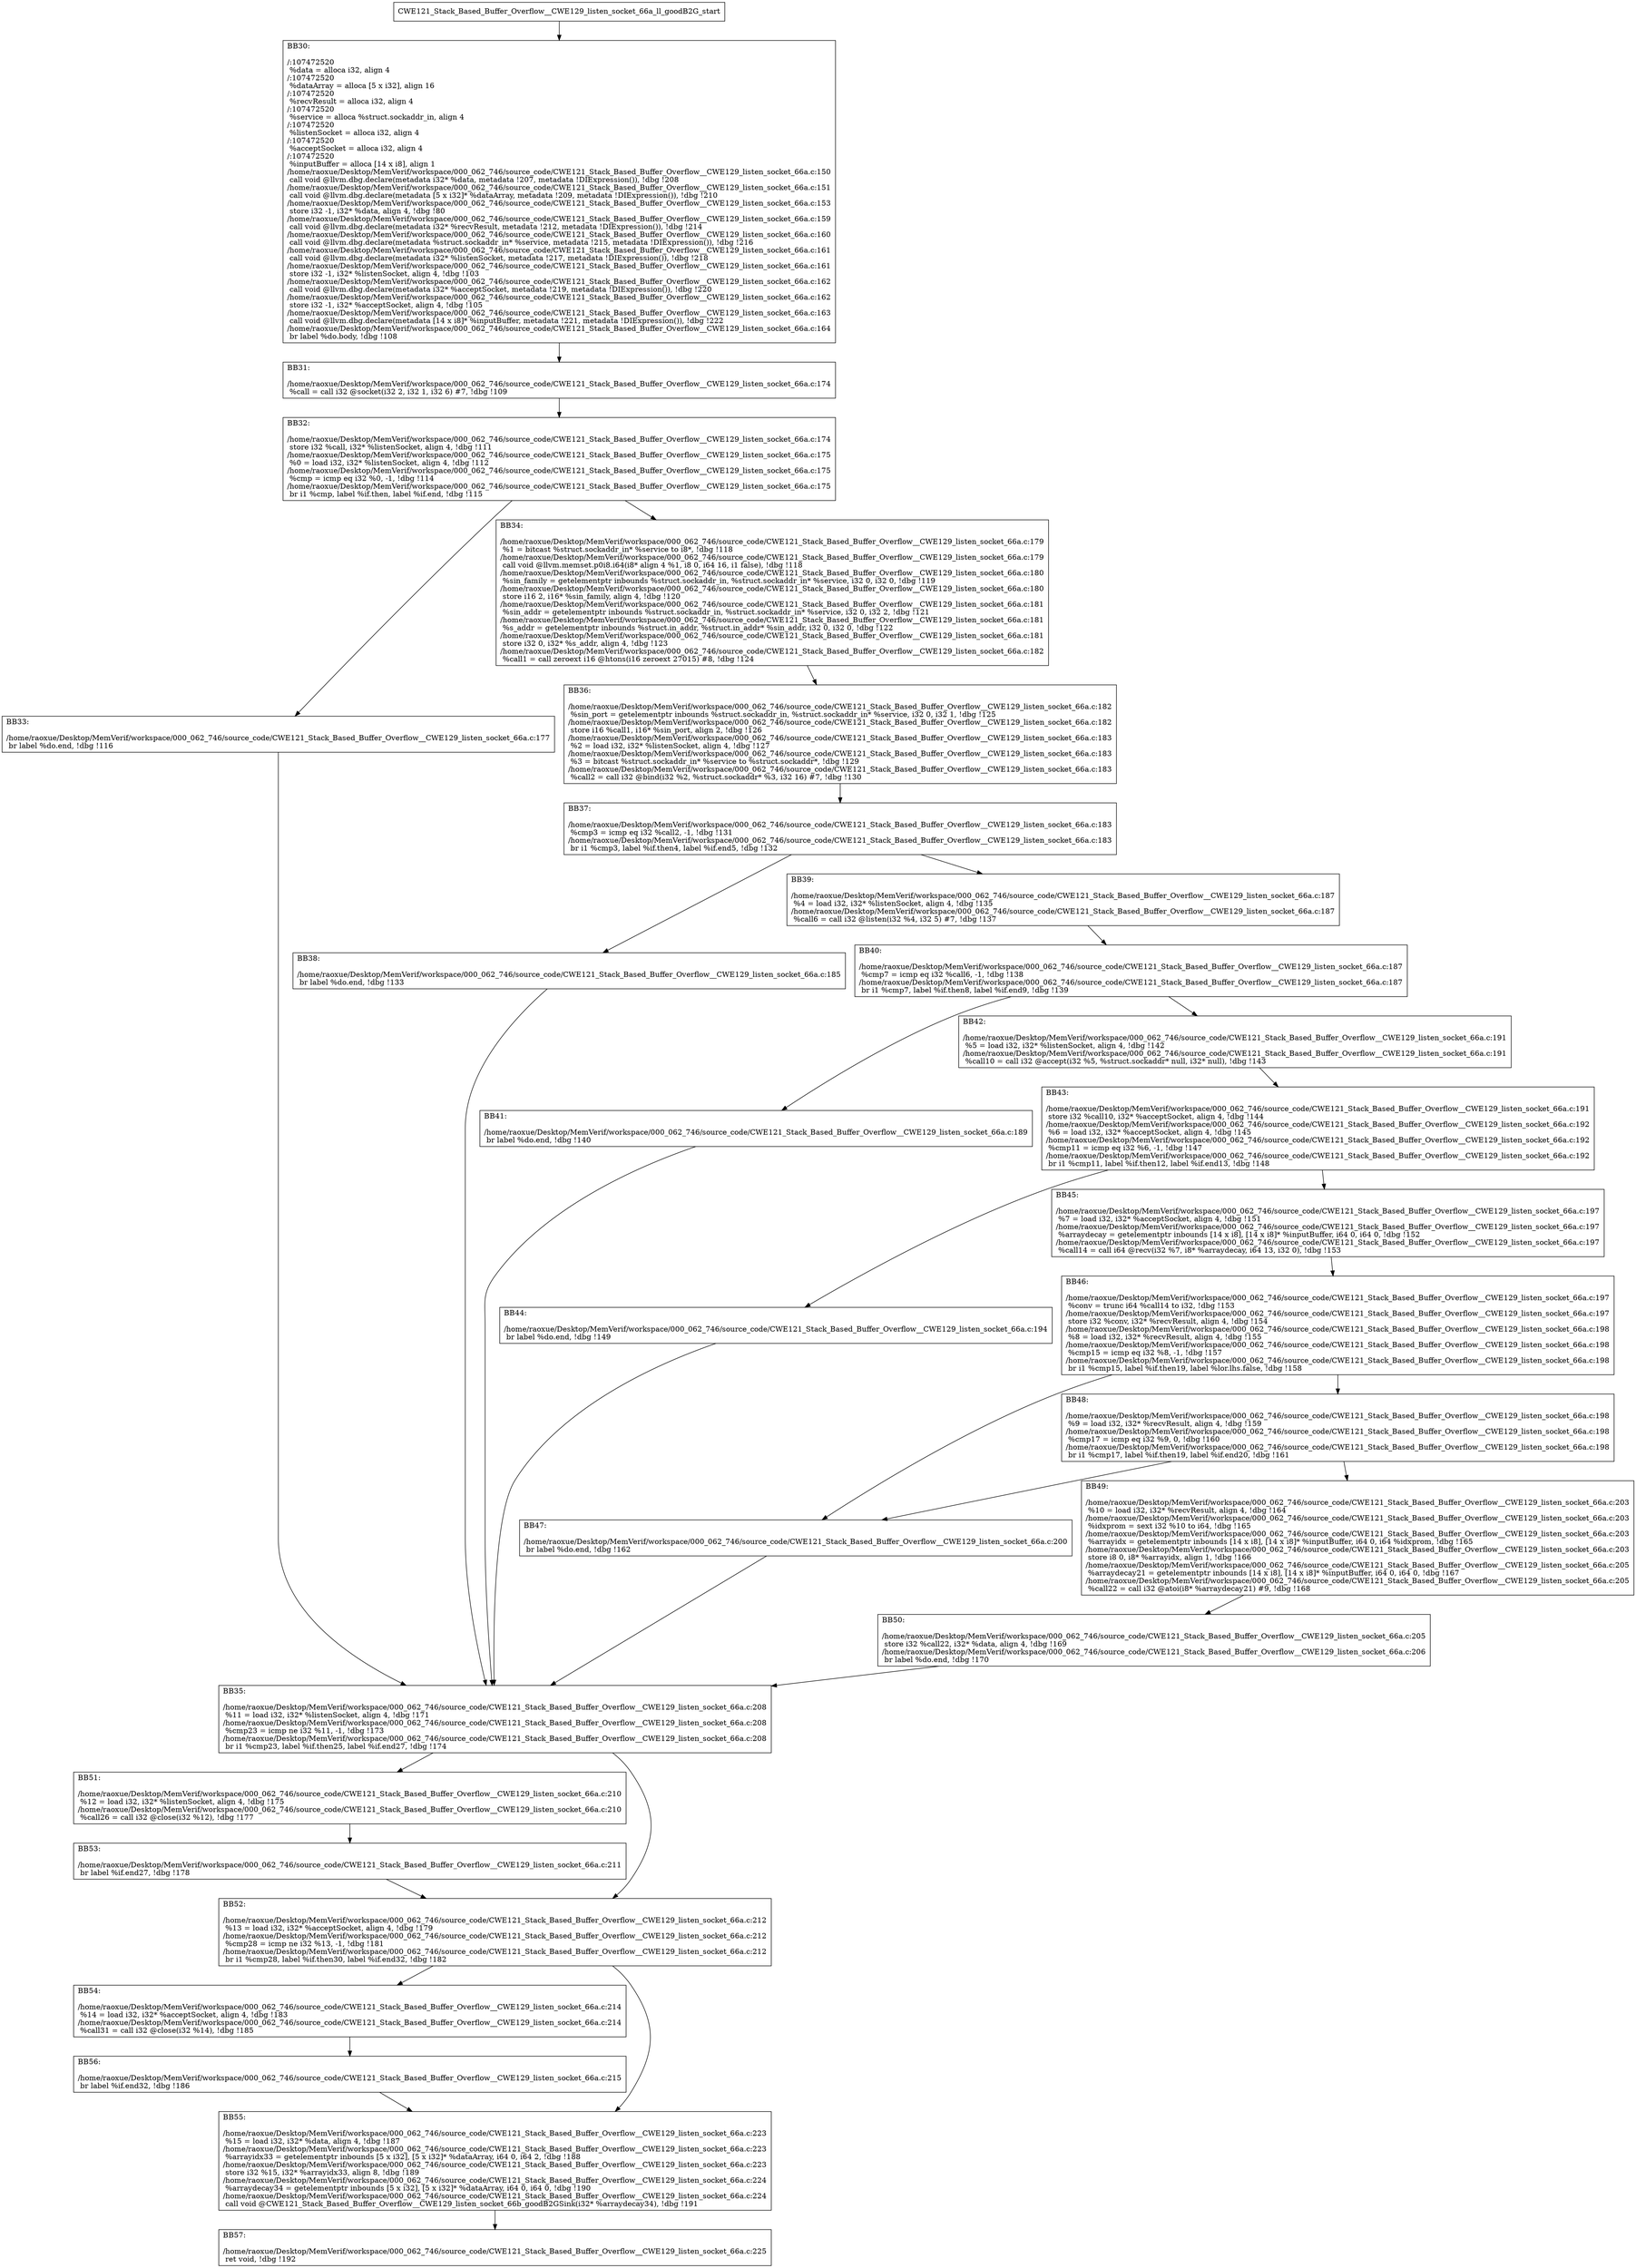 digraph "CFG for'CWE121_Stack_Based_Buffer_Overflow__CWE129_listen_socket_66a_ll_goodB2G' function" {
	BBCWE121_Stack_Based_Buffer_Overflow__CWE129_listen_socket_66a_ll_goodB2G_start[shape=record,label="{CWE121_Stack_Based_Buffer_Overflow__CWE129_listen_socket_66a_ll_goodB2G_start}"];
	BBCWE121_Stack_Based_Buffer_Overflow__CWE129_listen_socket_66a_ll_goodB2G_start-> CWE121_Stack_Based_Buffer_Overflow__CWE129_listen_socket_66a_ll_goodB2GBB30;
	CWE121_Stack_Based_Buffer_Overflow__CWE129_listen_socket_66a_ll_goodB2GBB30 [shape=record, label="{BB30:\l\l/:107472520\l
  %data = alloca i32, align 4\l
/:107472520\l
  %dataArray = alloca [5 x i32], align 16\l
/:107472520\l
  %recvResult = alloca i32, align 4\l
/:107472520\l
  %service = alloca %struct.sockaddr_in, align 4\l
/:107472520\l
  %listenSocket = alloca i32, align 4\l
/:107472520\l
  %acceptSocket = alloca i32, align 4\l
/:107472520\l
  %inputBuffer = alloca [14 x i8], align 1\l
/home/raoxue/Desktop/MemVerif/workspace/000_062_746/source_code/CWE121_Stack_Based_Buffer_Overflow__CWE129_listen_socket_66a.c:150\l
  call void @llvm.dbg.declare(metadata i32* %data, metadata !207, metadata !DIExpression()), !dbg !208\l
/home/raoxue/Desktop/MemVerif/workspace/000_062_746/source_code/CWE121_Stack_Based_Buffer_Overflow__CWE129_listen_socket_66a.c:151\l
  call void @llvm.dbg.declare(metadata [5 x i32]* %dataArray, metadata !209, metadata !DIExpression()), !dbg !210\l
/home/raoxue/Desktop/MemVerif/workspace/000_062_746/source_code/CWE121_Stack_Based_Buffer_Overflow__CWE129_listen_socket_66a.c:153\l
  store i32 -1, i32* %data, align 4, !dbg !80\l
/home/raoxue/Desktop/MemVerif/workspace/000_062_746/source_code/CWE121_Stack_Based_Buffer_Overflow__CWE129_listen_socket_66a.c:159\l
  call void @llvm.dbg.declare(metadata i32* %recvResult, metadata !212, metadata !DIExpression()), !dbg !214\l
/home/raoxue/Desktop/MemVerif/workspace/000_062_746/source_code/CWE121_Stack_Based_Buffer_Overflow__CWE129_listen_socket_66a.c:160\l
  call void @llvm.dbg.declare(metadata %struct.sockaddr_in* %service, metadata !215, metadata !DIExpression()), !dbg !216\l
/home/raoxue/Desktop/MemVerif/workspace/000_062_746/source_code/CWE121_Stack_Based_Buffer_Overflow__CWE129_listen_socket_66a.c:161\l
  call void @llvm.dbg.declare(metadata i32* %listenSocket, metadata !217, metadata !DIExpression()), !dbg !218\l
/home/raoxue/Desktop/MemVerif/workspace/000_062_746/source_code/CWE121_Stack_Based_Buffer_Overflow__CWE129_listen_socket_66a.c:161\l
  store i32 -1, i32* %listenSocket, align 4, !dbg !103\l
/home/raoxue/Desktop/MemVerif/workspace/000_062_746/source_code/CWE121_Stack_Based_Buffer_Overflow__CWE129_listen_socket_66a.c:162\l
  call void @llvm.dbg.declare(metadata i32* %acceptSocket, metadata !219, metadata !DIExpression()), !dbg !220\l
/home/raoxue/Desktop/MemVerif/workspace/000_062_746/source_code/CWE121_Stack_Based_Buffer_Overflow__CWE129_listen_socket_66a.c:162\l
  store i32 -1, i32* %acceptSocket, align 4, !dbg !105\l
/home/raoxue/Desktop/MemVerif/workspace/000_062_746/source_code/CWE121_Stack_Based_Buffer_Overflow__CWE129_listen_socket_66a.c:163\l
  call void @llvm.dbg.declare(metadata [14 x i8]* %inputBuffer, metadata !221, metadata !DIExpression()), !dbg !222\l
/home/raoxue/Desktop/MemVerif/workspace/000_062_746/source_code/CWE121_Stack_Based_Buffer_Overflow__CWE129_listen_socket_66a.c:164\l
  br label %do.body, !dbg !108\l
}"];
	CWE121_Stack_Based_Buffer_Overflow__CWE129_listen_socket_66a_ll_goodB2GBB30-> CWE121_Stack_Based_Buffer_Overflow__CWE129_listen_socket_66a_ll_goodB2GBB31;
	CWE121_Stack_Based_Buffer_Overflow__CWE129_listen_socket_66a_ll_goodB2GBB31 [shape=record, label="{BB31:\l\l/home/raoxue/Desktop/MemVerif/workspace/000_062_746/source_code/CWE121_Stack_Based_Buffer_Overflow__CWE129_listen_socket_66a.c:174\l
  %call = call i32 @socket(i32 2, i32 1, i32 6) #7, !dbg !109\l
}"];
	CWE121_Stack_Based_Buffer_Overflow__CWE129_listen_socket_66a_ll_goodB2GBB31-> CWE121_Stack_Based_Buffer_Overflow__CWE129_listen_socket_66a_ll_goodB2GBB32;
	CWE121_Stack_Based_Buffer_Overflow__CWE129_listen_socket_66a_ll_goodB2GBB32 [shape=record, label="{BB32:\l\l/home/raoxue/Desktop/MemVerif/workspace/000_062_746/source_code/CWE121_Stack_Based_Buffer_Overflow__CWE129_listen_socket_66a.c:174\l
  store i32 %call, i32* %listenSocket, align 4, !dbg !111\l
/home/raoxue/Desktop/MemVerif/workspace/000_062_746/source_code/CWE121_Stack_Based_Buffer_Overflow__CWE129_listen_socket_66a.c:175\l
  %0 = load i32, i32* %listenSocket, align 4, !dbg !112\l
/home/raoxue/Desktop/MemVerif/workspace/000_062_746/source_code/CWE121_Stack_Based_Buffer_Overflow__CWE129_listen_socket_66a.c:175\l
  %cmp = icmp eq i32 %0, -1, !dbg !114\l
/home/raoxue/Desktop/MemVerif/workspace/000_062_746/source_code/CWE121_Stack_Based_Buffer_Overflow__CWE129_listen_socket_66a.c:175\l
  br i1 %cmp, label %if.then, label %if.end, !dbg !115\l
}"];
	CWE121_Stack_Based_Buffer_Overflow__CWE129_listen_socket_66a_ll_goodB2GBB32-> CWE121_Stack_Based_Buffer_Overflow__CWE129_listen_socket_66a_ll_goodB2GBB33;
	CWE121_Stack_Based_Buffer_Overflow__CWE129_listen_socket_66a_ll_goodB2GBB32-> CWE121_Stack_Based_Buffer_Overflow__CWE129_listen_socket_66a_ll_goodB2GBB34;
	CWE121_Stack_Based_Buffer_Overflow__CWE129_listen_socket_66a_ll_goodB2GBB33 [shape=record, label="{BB33:\l\l/home/raoxue/Desktop/MemVerif/workspace/000_062_746/source_code/CWE121_Stack_Based_Buffer_Overflow__CWE129_listen_socket_66a.c:177\l
  br label %do.end, !dbg !116\l
}"];
	CWE121_Stack_Based_Buffer_Overflow__CWE129_listen_socket_66a_ll_goodB2GBB33-> CWE121_Stack_Based_Buffer_Overflow__CWE129_listen_socket_66a_ll_goodB2GBB35;
	CWE121_Stack_Based_Buffer_Overflow__CWE129_listen_socket_66a_ll_goodB2GBB34 [shape=record, label="{BB34:\l\l/home/raoxue/Desktop/MemVerif/workspace/000_062_746/source_code/CWE121_Stack_Based_Buffer_Overflow__CWE129_listen_socket_66a.c:179\l
  %1 = bitcast %struct.sockaddr_in* %service to i8*, !dbg !118\l
/home/raoxue/Desktop/MemVerif/workspace/000_062_746/source_code/CWE121_Stack_Based_Buffer_Overflow__CWE129_listen_socket_66a.c:179\l
  call void @llvm.memset.p0i8.i64(i8* align 4 %1, i8 0, i64 16, i1 false), !dbg !118\l
/home/raoxue/Desktop/MemVerif/workspace/000_062_746/source_code/CWE121_Stack_Based_Buffer_Overflow__CWE129_listen_socket_66a.c:180\l
  %sin_family = getelementptr inbounds %struct.sockaddr_in, %struct.sockaddr_in* %service, i32 0, i32 0, !dbg !119\l
/home/raoxue/Desktop/MemVerif/workspace/000_062_746/source_code/CWE121_Stack_Based_Buffer_Overflow__CWE129_listen_socket_66a.c:180\l
  store i16 2, i16* %sin_family, align 4, !dbg !120\l
/home/raoxue/Desktop/MemVerif/workspace/000_062_746/source_code/CWE121_Stack_Based_Buffer_Overflow__CWE129_listen_socket_66a.c:181\l
  %sin_addr = getelementptr inbounds %struct.sockaddr_in, %struct.sockaddr_in* %service, i32 0, i32 2, !dbg !121\l
/home/raoxue/Desktop/MemVerif/workspace/000_062_746/source_code/CWE121_Stack_Based_Buffer_Overflow__CWE129_listen_socket_66a.c:181\l
  %s_addr = getelementptr inbounds %struct.in_addr, %struct.in_addr* %sin_addr, i32 0, i32 0, !dbg !122\l
/home/raoxue/Desktop/MemVerif/workspace/000_062_746/source_code/CWE121_Stack_Based_Buffer_Overflow__CWE129_listen_socket_66a.c:181\l
  store i32 0, i32* %s_addr, align 4, !dbg !123\l
/home/raoxue/Desktop/MemVerif/workspace/000_062_746/source_code/CWE121_Stack_Based_Buffer_Overflow__CWE129_listen_socket_66a.c:182\l
  %call1 = call zeroext i16 @htons(i16 zeroext 27015) #8, !dbg !124\l
}"];
	CWE121_Stack_Based_Buffer_Overflow__CWE129_listen_socket_66a_ll_goodB2GBB34-> CWE121_Stack_Based_Buffer_Overflow__CWE129_listen_socket_66a_ll_goodB2GBB36;
	CWE121_Stack_Based_Buffer_Overflow__CWE129_listen_socket_66a_ll_goodB2GBB36 [shape=record, label="{BB36:\l\l/home/raoxue/Desktop/MemVerif/workspace/000_062_746/source_code/CWE121_Stack_Based_Buffer_Overflow__CWE129_listen_socket_66a.c:182\l
  %sin_port = getelementptr inbounds %struct.sockaddr_in, %struct.sockaddr_in* %service, i32 0, i32 1, !dbg !125\l
/home/raoxue/Desktop/MemVerif/workspace/000_062_746/source_code/CWE121_Stack_Based_Buffer_Overflow__CWE129_listen_socket_66a.c:182\l
  store i16 %call1, i16* %sin_port, align 2, !dbg !126\l
/home/raoxue/Desktop/MemVerif/workspace/000_062_746/source_code/CWE121_Stack_Based_Buffer_Overflow__CWE129_listen_socket_66a.c:183\l
  %2 = load i32, i32* %listenSocket, align 4, !dbg !127\l
/home/raoxue/Desktop/MemVerif/workspace/000_062_746/source_code/CWE121_Stack_Based_Buffer_Overflow__CWE129_listen_socket_66a.c:183\l
  %3 = bitcast %struct.sockaddr_in* %service to %struct.sockaddr*, !dbg !129\l
/home/raoxue/Desktop/MemVerif/workspace/000_062_746/source_code/CWE121_Stack_Based_Buffer_Overflow__CWE129_listen_socket_66a.c:183\l
  %call2 = call i32 @bind(i32 %2, %struct.sockaddr* %3, i32 16) #7, !dbg !130\l
}"];
	CWE121_Stack_Based_Buffer_Overflow__CWE129_listen_socket_66a_ll_goodB2GBB36-> CWE121_Stack_Based_Buffer_Overflow__CWE129_listen_socket_66a_ll_goodB2GBB37;
	CWE121_Stack_Based_Buffer_Overflow__CWE129_listen_socket_66a_ll_goodB2GBB37 [shape=record, label="{BB37:\l\l/home/raoxue/Desktop/MemVerif/workspace/000_062_746/source_code/CWE121_Stack_Based_Buffer_Overflow__CWE129_listen_socket_66a.c:183\l
  %cmp3 = icmp eq i32 %call2, -1, !dbg !131\l
/home/raoxue/Desktop/MemVerif/workspace/000_062_746/source_code/CWE121_Stack_Based_Buffer_Overflow__CWE129_listen_socket_66a.c:183\l
  br i1 %cmp3, label %if.then4, label %if.end5, !dbg !132\l
}"];
	CWE121_Stack_Based_Buffer_Overflow__CWE129_listen_socket_66a_ll_goodB2GBB37-> CWE121_Stack_Based_Buffer_Overflow__CWE129_listen_socket_66a_ll_goodB2GBB38;
	CWE121_Stack_Based_Buffer_Overflow__CWE129_listen_socket_66a_ll_goodB2GBB37-> CWE121_Stack_Based_Buffer_Overflow__CWE129_listen_socket_66a_ll_goodB2GBB39;
	CWE121_Stack_Based_Buffer_Overflow__CWE129_listen_socket_66a_ll_goodB2GBB38 [shape=record, label="{BB38:\l\l/home/raoxue/Desktop/MemVerif/workspace/000_062_746/source_code/CWE121_Stack_Based_Buffer_Overflow__CWE129_listen_socket_66a.c:185\l
  br label %do.end, !dbg !133\l
}"];
	CWE121_Stack_Based_Buffer_Overflow__CWE129_listen_socket_66a_ll_goodB2GBB38-> CWE121_Stack_Based_Buffer_Overflow__CWE129_listen_socket_66a_ll_goodB2GBB35;
	CWE121_Stack_Based_Buffer_Overflow__CWE129_listen_socket_66a_ll_goodB2GBB39 [shape=record, label="{BB39:\l\l/home/raoxue/Desktop/MemVerif/workspace/000_062_746/source_code/CWE121_Stack_Based_Buffer_Overflow__CWE129_listen_socket_66a.c:187\l
  %4 = load i32, i32* %listenSocket, align 4, !dbg !135\l
/home/raoxue/Desktop/MemVerif/workspace/000_062_746/source_code/CWE121_Stack_Based_Buffer_Overflow__CWE129_listen_socket_66a.c:187\l
  %call6 = call i32 @listen(i32 %4, i32 5) #7, !dbg !137\l
}"];
	CWE121_Stack_Based_Buffer_Overflow__CWE129_listen_socket_66a_ll_goodB2GBB39-> CWE121_Stack_Based_Buffer_Overflow__CWE129_listen_socket_66a_ll_goodB2GBB40;
	CWE121_Stack_Based_Buffer_Overflow__CWE129_listen_socket_66a_ll_goodB2GBB40 [shape=record, label="{BB40:\l\l/home/raoxue/Desktop/MemVerif/workspace/000_062_746/source_code/CWE121_Stack_Based_Buffer_Overflow__CWE129_listen_socket_66a.c:187\l
  %cmp7 = icmp eq i32 %call6, -1, !dbg !138\l
/home/raoxue/Desktop/MemVerif/workspace/000_062_746/source_code/CWE121_Stack_Based_Buffer_Overflow__CWE129_listen_socket_66a.c:187\l
  br i1 %cmp7, label %if.then8, label %if.end9, !dbg !139\l
}"];
	CWE121_Stack_Based_Buffer_Overflow__CWE129_listen_socket_66a_ll_goodB2GBB40-> CWE121_Stack_Based_Buffer_Overflow__CWE129_listen_socket_66a_ll_goodB2GBB41;
	CWE121_Stack_Based_Buffer_Overflow__CWE129_listen_socket_66a_ll_goodB2GBB40-> CWE121_Stack_Based_Buffer_Overflow__CWE129_listen_socket_66a_ll_goodB2GBB42;
	CWE121_Stack_Based_Buffer_Overflow__CWE129_listen_socket_66a_ll_goodB2GBB41 [shape=record, label="{BB41:\l\l/home/raoxue/Desktop/MemVerif/workspace/000_062_746/source_code/CWE121_Stack_Based_Buffer_Overflow__CWE129_listen_socket_66a.c:189\l
  br label %do.end, !dbg !140\l
}"];
	CWE121_Stack_Based_Buffer_Overflow__CWE129_listen_socket_66a_ll_goodB2GBB41-> CWE121_Stack_Based_Buffer_Overflow__CWE129_listen_socket_66a_ll_goodB2GBB35;
	CWE121_Stack_Based_Buffer_Overflow__CWE129_listen_socket_66a_ll_goodB2GBB42 [shape=record, label="{BB42:\l\l/home/raoxue/Desktop/MemVerif/workspace/000_062_746/source_code/CWE121_Stack_Based_Buffer_Overflow__CWE129_listen_socket_66a.c:191\l
  %5 = load i32, i32* %listenSocket, align 4, !dbg !142\l
/home/raoxue/Desktop/MemVerif/workspace/000_062_746/source_code/CWE121_Stack_Based_Buffer_Overflow__CWE129_listen_socket_66a.c:191\l
  %call10 = call i32 @accept(i32 %5, %struct.sockaddr* null, i32* null), !dbg !143\l
}"];
	CWE121_Stack_Based_Buffer_Overflow__CWE129_listen_socket_66a_ll_goodB2GBB42-> CWE121_Stack_Based_Buffer_Overflow__CWE129_listen_socket_66a_ll_goodB2GBB43;
	CWE121_Stack_Based_Buffer_Overflow__CWE129_listen_socket_66a_ll_goodB2GBB43 [shape=record, label="{BB43:\l\l/home/raoxue/Desktop/MemVerif/workspace/000_062_746/source_code/CWE121_Stack_Based_Buffer_Overflow__CWE129_listen_socket_66a.c:191\l
  store i32 %call10, i32* %acceptSocket, align 4, !dbg !144\l
/home/raoxue/Desktop/MemVerif/workspace/000_062_746/source_code/CWE121_Stack_Based_Buffer_Overflow__CWE129_listen_socket_66a.c:192\l
  %6 = load i32, i32* %acceptSocket, align 4, !dbg !145\l
/home/raoxue/Desktop/MemVerif/workspace/000_062_746/source_code/CWE121_Stack_Based_Buffer_Overflow__CWE129_listen_socket_66a.c:192\l
  %cmp11 = icmp eq i32 %6, -1, !dbg !147\l
/home/raoxue/Desktop/MemVerif/workspace/000_062_746/source_code/CWE121_Stack_Based_Buffer_Overflow__CWE129_listen_socket_66a.c:192\l
  br i1 %cmp11, label %if.then12, label %if.end13, !dbg !148\l
}"];
	CWE121_Stack_Based_Buffer_Overflow__CWE129_listen_socket_66a_ll_goodB2GBB43-> CWE121_Stack_Based_Buffer_Overflow__CWE129_listen_socket_66a_ll_goodB2GBB44;
	CWE121_Stack_Based_Buffer_Overflow__CWE129_listen_socket_66a_ll_goodB2GBB43-> CWE121_Stack_Based_Buffer_Overflow__CWE129_listen_socket_66a_ll_goodB2GBB45;
	CWE121_Stack_Based_Buffer_Overflow__CWE129_listen_socket_66a_ll_goodB2GBB44 [shape=record, label="{BB44:\l\l/home/raoxue/Desktop/MemVerif/workspace/000_062_746/source_code/CWE121_Stack_Based_Buffer_Overflow__CWE129_listen_socket_66a.c:194\l
  br label %do.end, !dbg !149\l
}"];
	CWE121_Stack_Based_Buffer_Overflow__CWE129_listen_socket_66a_ll_goodB2GBB44-> CWE121_Stack_Based_Buffer_Overflow__CWE129_listen_socket_66a_ll_goodB2GBB35;
	CWE121_Stack_Based_Buffer_Overflow__CWE129_listen_socket_66a_ll_goodB2GBB45 [shape=record, label="{BB45:\l\l/home/raoxue/Desktop/MemVerif/workspace/000_062_746/source_code/CWE121_Stack_Based_Buffer_Overflow__CWE129_listen_socket_66a.c:197\l
  %7 = load i32, i32* %acceptSocket, align 4, !dbg !151\l
/home/raoxue/Desktop/MemVerif/workspace/000_062_746/source_code/CWE121_Stack_Based_Buffer_Overflow__CWE129_listen_socket_66a.c:197\l
  %arraydecay = getelementptr inbounds [14 x i8], [14 x i8]* %inputBuffer, i64 0, i64 0, !dbg !152\l
/home/raoxue/Desktop/MemVerif/workspace/000_062_746/source_code/CWE121_Stack_Based_Buffer_Overflow__CWE129_listen_socket_66a.c:197\l
  %call14 = call i64 @recv(i32 %7, i8* %arraydecay, i64 13, i32 0), !dbg !153\l
}"];
	CWE121_Stack_Based_Buffer_Overflow__CWE129_listen_socket_66a_ll_goodB2GBB45-> CWE121_Stack_Based_Buffer_Overflow__CWE129_listen_socket_66a_ll_goodB2GBB46;
	CWE121_Stack_Based_Buffer_Overflow__CWE129_listen_socket_66a_ll_goodB2GBB46 [shape=record, label="{BB46:\l\l/home/raoxue/Desktop/MemVerif/workspace/000_062_746/source_code/CWE121_Stack_Based_Buffer_Overflow__CWE129_listen_socket_66a.c:197\l
  %conv = trunc i64 %call14 to i32, !dbg !153\l
/home/raoxue/Desktop/MemVerif/workspace/000_062_746/source_code/CWE121_Stack_Based_Buffer_Overflow__CWE129_listen_socket_66a.c:197\l
  store i32 %conv, i32* %recvResult, align 4, !dbg !154\l
/home/raoxue/Desktop/MemVerif/workspace/000_062_746/source_code/CWE121_Stack_Based_Buffer_Overflow__CWE129_listen_socket_66a.c:198\l
  %8 = load i32, i32* %recvResult, align 4, !dbg !155\l
/home/raoxue/Desktop/MemVerif/workspace/000_062_746/source_code/CWE121_Stack_Based_Buffer_Overflow__CWE129_listen_socket_66a.c:198\l
  %cmp15 = icmp eq i32 %8, -1, !dbg !157\l
/home/raoxue/Desktop/MemVerif/workspace/000_062_746/source_code/CWE121_Stack_Based_Buffer_Overflow__CWE129_listen_socket_66a.c:198\l
  br i1 %cmp15, label %if.then19, label %lor.lhs.false, !dbg !158\l
}"];
	CWE121_Stack_Based_Buffer_Overflow__CWE129_listen_socket_66a_ll_goodB2GBB46-> CWE121_Stack_Based_Buffer_Overflow__CWE129_listen_socket_66a_ll_goodB2GBB47;
	CWE121_Stack_Based_Buffer_Overflow__CWE129_listen_socket_66a_ll_goodB2GBB46-> CWE121_Stack_Based_Buffer_Overflow__CWE129_listen_socket_66a_ll_goodB2GBB48;
	CWE121_Stack_Based_Buffer_Overflow__CWE129_listen_socket_66a_ll_goodB2GBB48 [shape=record, label="{BB48:\l\l/home/raoxue/Desktop/MemVerif/workspace/000_062_746/source_code/CWE121_Stack_Based_Buffer_Overflow__CWE129_listen_socket_66a.c:198\l
  %9 = load i32, i32* %recvResult, align 4, !dbg !159\l
/home/raoxue/Desktop/MemVerif/workspace/000_062_746/source_code/CWE121_Stack_Based_Buffer_Overflow__CWE129_listen_socket_66a.c:198\l
  %cmp17 = icmp eq i32 %9, 0, !dbg !160\l
/home/raoxue/Desktop/MemVerif/workspace/000_062_746/source_code/CWE121_Stack_Based_Buffer_Overflow__CWE129_listen_socket_66a.c:198\l
  br i1 %cmp17, label %if.then19, label %if.end20, !dbg !161\l
}"];
	CWE121_Stack_Based_Buffer_Overflow__CWE129_listen_socket_66a_ll_goodB2GBB48-> CWE121_Stack_Based_Buffer_Overflow__CWE129_listen_socket_66a_ll_goodB2GBB47;
	CWE121_Stack_Based_Buffer_Overflow__CWE129_listen_socket_66a_ll_goodB2GBB48-> CWE121_Stack_Based_Buffer_Overflow__CWE129_listen_socket_66a_ll_goodB2GBB49;
	CWE121_Stack_Based_Buffer_Overflow__CWE129_listen_socket_66a_ll_goodB2GBB47 [shape=record, label="{BB47:\l\l/home/raoxue/Desktop/MemVerif/workspace/000_062_746/source_code/CWE121_Stack_Based_Buffer_Overflow__CWE129_listen_socket_66a.c:200\l
  br label %do.end, !dbg !162\l
}"];
	CWE121_Stack_Based_Buffer_Overflow__CWE129_listen_socket_66a_ll_goodB2GBB47-> CWE121_Stack_Based_Buffer_Overflow__CWE129_listen_socket_66a_ll_goodB2GBB35;
	CWE121_Stack_Based_Buffer_Overflow__CWE129_listen_socket_66a_ll_goodB2GBB49 [shape=record, label="{BB49:\l\l/home/raoxue/Desktop/MemVerif/workspace/000_062_746/source_code/CWE121_Stack_Based_Buffer_Overflow__CWE129_listen_socket_66a.c:203\l
  %10 = load i32, i32* %recvResult, align 4, !dbg !164\l
/home/raoxue/Desktop/MemVerif/workspace/000_062_746/source_code/CWE121_Stack_Based_Buffer_Overflow__CWE129_listen_socket_66a.c:203\l
  %idxprom = sext i32 %10 to i64, !dbg !165\l
/home/raoxue/Desktop/MemVerif/workspace/000_062_746/source_code/CWE121_Stack_Based_Buffer_Overflow__CWE129_listen_socket_66a.c:203\l
  %arrayidx = getelementptr inbounds [14 x i8], [14 x i8]* %inputBuffer, i64 0, i64 %idxprom, !dbg !165\l
/home/raoxue/Desktop/MemVerif/workspace/000_062_746/source_code/CWE121_Stack_Based_Buffer_Overflow__CWE129_listen_socket_66a.c:203\l
  store i8 0, i8* %arrayidx, align 1, !dbg !166\l
/home/raoxue/Desktop/MemVerif/workspace/000_062_746/source_code/CWE121_Stack_Based_Buffer_Overflow__CWE129_listen_socket_66a.c:205\l
  %arraydecay21 = getelementptr inbounds [14 x i8], [14 x i8]* %inputBuffer, i64 0, i64 0, !dbg !167\l
/home/raoxue/Desktop/MemVerif/workspace/000_062_746/source_code/CWE121_Stack_Based_Buffer_Overflow__CWE129_listen_socket_66a.c:205\l
  %call22 = call i32 @atoi(i8* %arraydecay21) #9, !dbg !168\l
}"];
	CWE121_Stack_Based_Buffer_Overflow__CWE129_listen_socket_66a_ll_goodB2GBB49-> CWE121_Stack_Based_Buffer_Overflow__CWE129_listen_socket_66a_ll_goodB2GBB50;
	CWE121_Stack_Based_Buffer_Overflow__CWE129_listen_socket_66a_ll_goodB2GBB50 [shape=record, label="{BB50:\l\l/home/raoxue/Desktop/MemVerif/workspace/000_062_746/source_code/CWE121_Stack_Based_Buffer_Overflow__CWE129_listen_socket_66a.c:205\l
  store i32 %call22, i32* %data, align 4, !dbg !169\l
/home/raoxue/Desktop/MemVerif/workspace/000_062_746/source_code/CWE121_Stack_Based_Buffer_Overflow__CWE129_listen_socket_66a.c:206\l
  br label %do.end, !dbg !170\l
}"];
	CWE121_Stack_Based_Buffer_Overflow__CWE129_listen_socket_66a_ll_goodB2GBB50-> CWE121_Stack_Based_Buffer_Overflow__CWE129_listen_socket_66a_ll_goodB2GBB35;
	CWE121_Stack_Based_Buffer_Overflow__CWE129_listen_socket_66a_ll_goodB2GBB35 [shape=record, label="{BB35:\l\l/home/raoxue/Desktop/MemVerif/workspace/000_062_746/source_code/CWE121_Stack_Based_Buffer_Overflow__CWE129_listen_socket_66a.c:208\l
  %11 = load i32, i32* %listenSocket, align 4, !dbg !171\l
/home/raoxue/Desktop/MemVerif/workspace/000_062_746/source_code/CWE121_Stack_Based_Buffer_Overflow__CWE129_listen_socket_66a.c:208\l
  %cmp23 = icmp ne i32 %11, -1, !dbg !173\l
/home/raoxue/Desktop/MemVerif/workspace/000_062_746/source_code/CWE121_Stack_Based_Buffer_Overflow__CWE129_listen_socket_66a.c:208\l
  br i1 %cmp23, label %if.then25, label %if.end27, !dbg !174\l
}"];
	CWE121_Stack_Based_Buffer_Overflow__CWE129_listen_socket_66a_ll_goodB2GBB35-> CWE121_Stack_Based_Buffer_Overflow__CWE129_listen_socket_66a_ll_goodB2GBB51;
	CWE121_Stack_Based_Buffer_Overflow__CWE129_listen_socket_66a_ll_goodB2GBB35-> CWE121_Stack_Based_Buffer_Overflow__CWE129_listen_socket_66a_ll_goodB2GBB52;
	CWE121_Stack_Based_Buffer_Overflow__CWE129_listen_socket_66a_ll_goodB2GBB51 [shape=record, label="{BB51:\l\l/home/raoxue/Desktop/MemVerif/workspace/000_062_746/source_code/CWE121_Stack_Based_Buffer_Overflow__CWE129_listen_socket_66a.c:210\l
  %12 = load i32, i32* %listenSocket, align 4, !dbg !175\l
/home/raoxue/Desktop/MemVerif/workspace/000_062_746/source_code/CWE121_Stack_Based_Buffer_Overflow__CWE129_listen_socket_66a.c:210\l
  %call26 = call i32 @close(i32 %12), !dbg !177\l
}"];
	CWE121_Stack_Based_Buffer_Overflow__CWE129_listen_socket_66a_ll_goodB2GBB51-> CWE121_Stack_Based_Buffer_Overflow__CWE129_listen_socket_66a_ll_goodB2GBB53;
	CWE121_Stack_Based_Buffer_Overflow__CWE129_listen_socket_66a_ll_goodB2GBB53 [shape=record, label="{BB53:\l\l/home/raoxue/Desktop/MemVerif/workspace/000_062_746/source_code/CWE121_Stack_Based_Buffer_Overflow__CWE129_listen_socket_66a.c:211\l
  br label %if.end27, !dbg !178\l
}"];
	CWE121_Stack_Based_Buffer_Overflow__CWE129_listen_socket_66a_ll_goodB2GBB53-> CWE121_Stack_Based_Buffer_Overflow__CWE129_listen_socket_66a_ll_goodB2GBB52;
	CWE121_Stack_Based_Buffer_Overflow__CWE129_listen_socket_66a_ll_goodB2GBB52 [shape=record, label="{BB52:\l\l/home/raoxue/Desktop/MemVerif/workspace/000_062_746/source_code/CWE121_Stack_Based_Buffer_Overflow__CWE129_listen_socket_66a.c:212\l
  %13 = load i32, i32* %acceptSocket, align 4, !dbg !179\l
/home/raoxue/Desktop/MemVerif/workspace/000_062_746/source_code/CWE121_Stack_Based_Buffer_Overflow__CWE129_listen_socket_66a.c:212\l
  %cmp28 = icmp ne i32 %13, -1, !dbg !181\l
/home/raoxue/Desktop/MemVerif/workspace/000_062_746/source_code/CWE121_Stack_Based_Buffer_Overflow__CWE129_listen_socket_66a.c:212\l
  br i1 %cmp28, label %if.then30, label %if.end32, !dbg !182\l
}"];
	CWE121_Stack_Based_Buffer_Overflow__CWE129_listen_socket_66a_ll_goodB2GBB52-> CWE121_Stack_Based_Buffer_Overflow__CWE129_listen_socket_66a_ll_goodB2GBB54;
	CWE121_Stack_Based_Buffer_Overflow__CWE129_listen_socket_66a_ll_goodB2GBB52-> CWE121_Stack_Based_Buffer_Overflow__CWE129_listen_socket_66a_ll_goodB2GBB55;
	CWE121_Stack_Based_Buffer_Overflow__CWE129_listen_socket_66a_ll_goodB2GBB54 [shape=record, label="{BB54:\l\l/home/raoxue/Desktop/MemVerif/workspace/000_062_746/source_code/CWE121_Stack_Based_Buffer_Overflow__CWE129_listen_socket_66a.c:214\l
  %14 = load i32, i32* %acceptSocket, align 4, !dbg !183\l
/home/raoxue/Desktop/MemVerif/workspace/000_062_746/source_code/CWE121_Stack_Based_Buffer_Overflow__CWE129_listen_socket_66a.c:214\l
  %call31 = call i32 @close(i32 %14), !dbg !185\l
}"];
	CWE121_Stack_Based_Buffer_Overflow__CWE129_listen_socket_66a_ll_goodB2GBB54-> CWE121_Stack_Based_Buffer_Overflow__CWE129_listen_socket_66a_ll_goodB2GBB56;
	CWE121_Stack_Based_Buffer_Overflow__CWE129_listen_socket_66a_ll_goodB2GBB56 [shape=record, label="{BB56:\l\l/home/raoxue/Desktop/MemVerif/workspace/000_062_746/source_code/CWE121_Stack_Based_Buffer_Overflow__CWE129_listen_socket_66a.c:215\l
  br label %if.end32, !dbg !186\l
}"];
	CWE121_Stack_Based_Buffer_Overflow__CWE129_listen_socket_66a_ll_goodB2GBB56-> CWE121_Stack_Based_Buffer_Overflow__CWE129_listen_socket_66a_ll_goodB2GBB55;
	CWE121_Stack_Based_Buffer_Overflow__CWE129_listen_socket_66a_ll_goodB2GBB55 [shape=record, label="{BB55:\l\l/home/raoxue/Desktop/MemVerif/workspace/000_062_746/source_code/CWE121_Stack_Based_Buffer_Overflow__CWE129_listen_socket_66a.c:223\l
  %15 = load i32, i32* %data, align 4, !dbg !187\l
/home/raoxue/Desktop/MemVerif/workspace/000_062_746/source_code/CWE121_Stack_Based_Buffer_Overflow__CWE129_listen_socket_66a.c:223\l
  %arrayidx33 = getelementptr inbounds [5 x i32], [5 x i32]* %dataArray, i64 0, i64 2, !dbg !188\l
/home/raoxue/Desktop/MemVerif/workspace/000_062_746/source_code/CWE121_Stack_Based_Buffer_Overflow__CWE129_listen_socket_66a.c:223\l
  store i32 %15, i32* %arrayidx33, align 8, !dbg !189\l
/home/raoxue/Desktop/MemVerif/workspace/000_062_746/source_code/CWE121_Stack_Based_Buffer_Overflow__CWE129_listen_socket_66a.c:224\l
  %arraydecay34 = getelementptr inbounds [5 x i32], [5 x i32]* %dataArray, i64 0, i64 0, !dbg !190\l
/home/raoxue/Desktop/MemVerif/workspace/000_062_746/source_code/CWE121_Stack_Based_Buffer_Overflow__CWE129_listen_socket_66a.c:224\l
  call void @CWE121_Stack_Based_Buffer_Overflow__CWE129_listen_socket_66b_goodB2GSink(i32* %arraydecay34), !dbg !191\l
}"];
	CWE121_Stack_Based_Buffer_Overflow__CWE129_listen_socket_66a_ll_goodB2GBB55-> CWE121_Stack_Based_Buffer_Overflow__CWE129_listen_socket_66a_ll_goodB2GBB57;
	CWE121_Stack_Based_Buffer_Overflow__CWE129_listen_socket_66a_ll_goodB2GBB57 [shape=record, label="{BB57:\l\l/home/raoxue/Desktop/MemVerif/workspace/000_062_746/source_code/CWE121_Stack_Based_Buffer_Overflow__CWE129_listen_socket_66a.c:225\l
  ret void, !dbg !192\l
}"];
}
